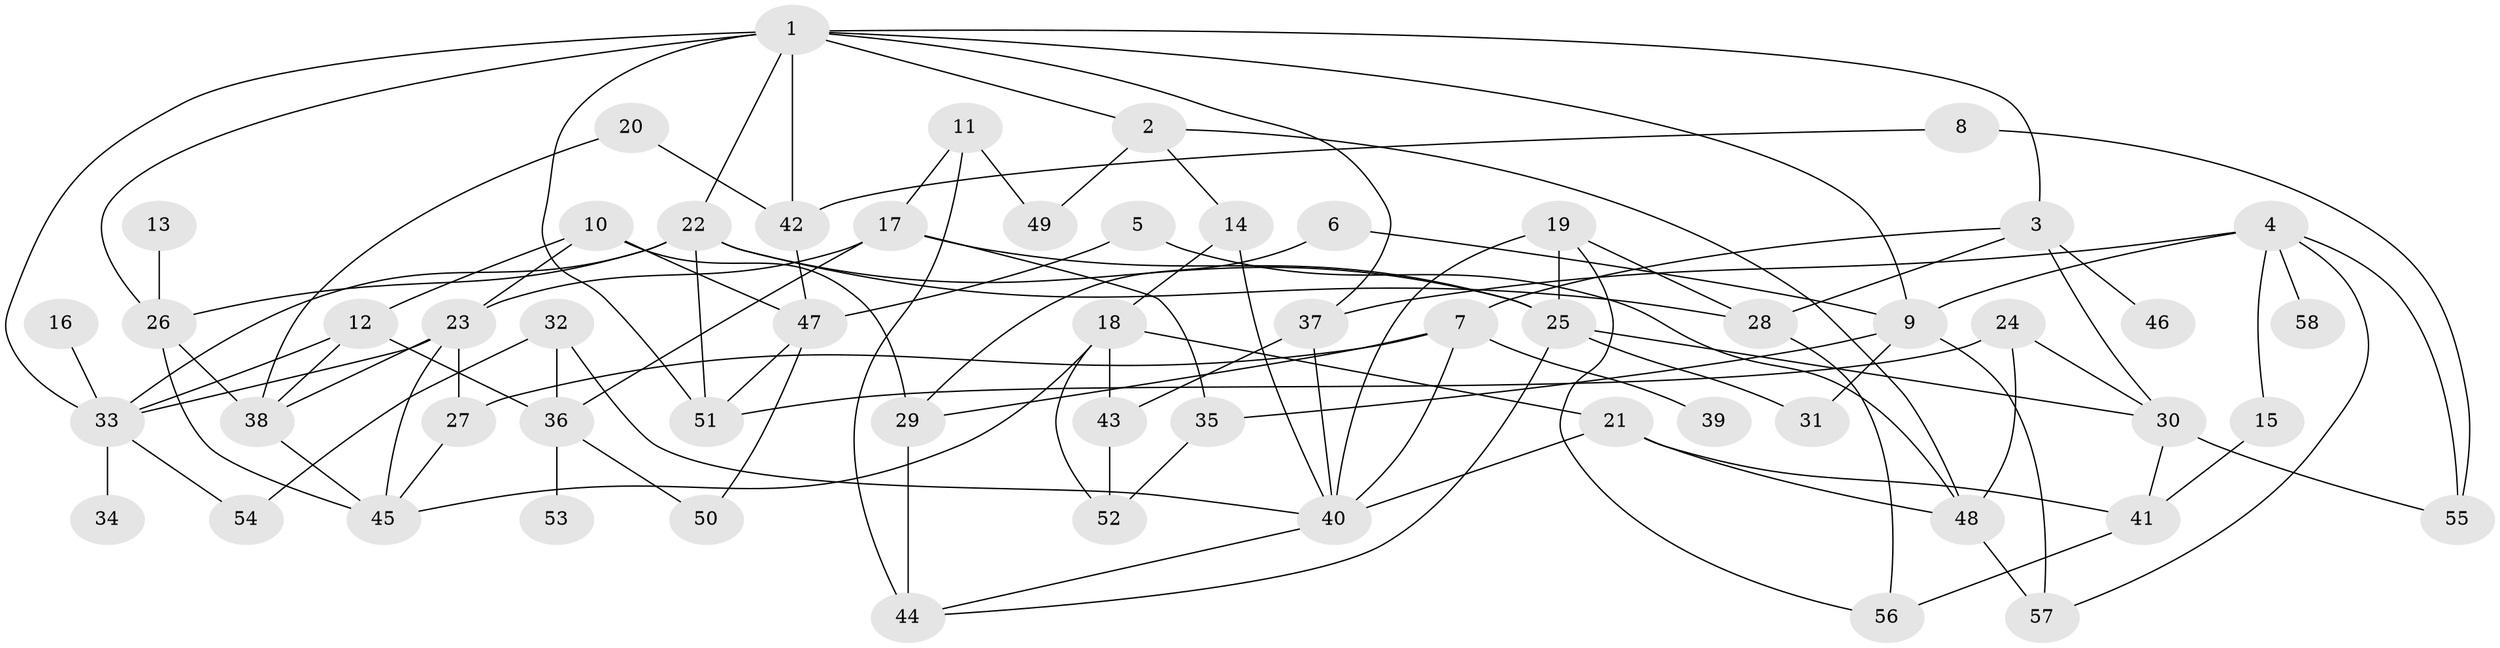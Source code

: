 // original degree distribution, {8: 0.02608695652173913, 4: 0.1391304347826087, 5: 0.09565217391304348, 3: 0.2, 2: 0.23478260869565218, 1: 0.23478260869565218, 6: 0.06086956521739131, 7: 0.008695652173913044}
// Generated by graph-tools (version 1.1) at 2025/36/03/04/25 23:36:06]
// undirected, 58 vertices, 107 edges
graph export_dot {
  node [color=gray90,style=filled];
  1;
  2;
  3;
  4;
  5;
  6;
  7;
  8;
  9;
  10;
  11;
  12;
  13;
  14;
  15;
  16;
  17;
  18;
  19;
  20;
  21;
  22;
  23;
  24;
  25;
  26;
  27;
  28;
  29;
  30;
  31;
  32;
  33;
  34;
  35;
  36;
  37;
  38;
  39;
  40;
  41;
  42;
  43;
  44;
  45;
  46;
  47;
  48;
  49;
  50;
  51;
  52;
  53;
  54;
  55;
  56;
  57;
  58;
  1 -- 2 [weight=1.0];
  1 -- 3 [weight=1.0];
  1 -- 9 [weight=1.0];
  1 -- 22 [weight=1.0];
  1 -- 26 [weight=1.0];
  1 -- 33 [weight=1.0];
  1 -- 37 [weight=1.0];
  1 -- 42 [weight=1.0];
  1 -- 51 [weight=1.0];
  2 -- 14 [weight=1.0];
  2 -- 48 [weight=1.0];
  2 -- 49 [weight=1.0];
  3 -- 7 [weight=1.0];
  3 -- 28 [weight=1.0];
  3 -- 30 [weight=1.0];
  3 -- 46 [weight=1.0];
  4 -- 9 [weight=1.0];
  4 -- 15 [weight=1.0];
  4 -- 37 [weight=1.0];
  4 -- 55 [weight=1.0];
  4 -- 57 [weight=1.0];
  4 -- 58 [weight=1.0];
  5 -- 47 [weight=1.0];
  5 -- 48 [weight=1.0];
  6 -- 9 [weight=1.0];
  6 -- 29 [weight=1.0];
  7 -- 27 [weight=1.0];
  7 -- 29 [weight=1.0];
  7 -- 39 [weight=1.0];
  7 -- 40 [weight=1.0];
  8 -- 42 [weight=1.0];
  8 -- 55 [weight=1.0];
  9 -- 31 [weight=1.0];
  9 -- 35 [weight=1.0];
  9 -- 57 [weight=1.0];
  10 -- 12 [weight=1.0];
  10 -- 23 [weight=1.0];
  10 -- 29 [weight=1.0];
  10 -- 47 [weight=1.0];
  11 -- 17 [weight=1.0];
  11 -- 44 [weight=1.0];
  11 -- 49 [weight=1.0];
  12 -- 33 [weight=1.0];
  12 -- 36 [weight=1.0];
  12 -- 38 [weight=1.0];
  13 -- 26 [weight=1.0];
  14 -- 18 [weight=1.0];
  14 -- 40 [weight=2.0];
  15 -- 41 [weight=1.0];
  16 -- 33 [weight=1.0];
  17 -- 23 [weight=1.0];
  17 -- 25 [weight=1.0];
  17 -- 35 [weight=1.0];
  17 -- 36 [weight=1.0];
  18 -- 21 [weight=1.0];
  18 -- 43 [weight=2.0];
  18 -- 45 [weight=1.0];
  18 -- 52 [weight=1.0];
  19 -- 25 [weight=1.0];
  19 -- 28 [weight=1.0];
  19 -- 40 [weight=2.0];
  19 -- 56 [weight=1.0];
  20 -- 38 [weight=1.0];
  20 -- 42 [weight=1.0];
  21 -- 40 [weight=1.0];
  21 -- 41 [weight=1.0];
  21 -- 48 [weight=1.0];
  22 -- 25 [weight=1.0];
  22 -- 26 [weight=1.0];
  22 -- 28 [weight=1.0];
  22 -- 33 [weight=1.0];
  22 -- 51 [weight=1.0];
  23 -- 27 [weight=1.0];
  23 -- 33 [weight=2.0];
  23 -- 38 [weight=1.0];
  23 -- 45 [weight=1.0];
  24 -- 30 [weight=1.0];
  24 -- 48 [weight=1.0];
  24 -- 51 [weight=1.0];
  25 -- 30 [weight=1.0];
  25 -- 31 [weight=1.0];
  25 -- 44 [weight=1.0];
  26 -- 38 [weight=1.0];
  26 -- 45 [weight=1.0];
  27 -- 45 [weight=1.0];
  28 -- 56 [weight=1.0];
  29 -- 44 [weight=2.0];
  30 -- 41 [weight=1.0];
  30 -- 55 [weight=1.0];
  32 -- 36 [weight=1.0];
  32 -- 40 [weight=1.0];
  32 -- 54 [weight=1.0];
  33 -- 34 [weight=1.0];
  33 -- 54 [weight=1.0];
  35 -- 52 [weight=1.0];
  36 -- 50 [weight=1.0];
  36 -- 53 [weight=1.0];
  37 -- 40 [weight=1.0];
  37 -- 43 [weight=2.0];
  38 -- 45 [weight=1.0];
  40 -- 44 [weight=1.0];
  41 -- 56 [weight=1.0];
  42 -- 47 [weight=2.0];
  43 -- 52 [weight=1.0];
  47 -- 50 [weight=1.0];
  47 -- 51 [weight=1.0];
  48 -- 57 [weight=1.0];
}

